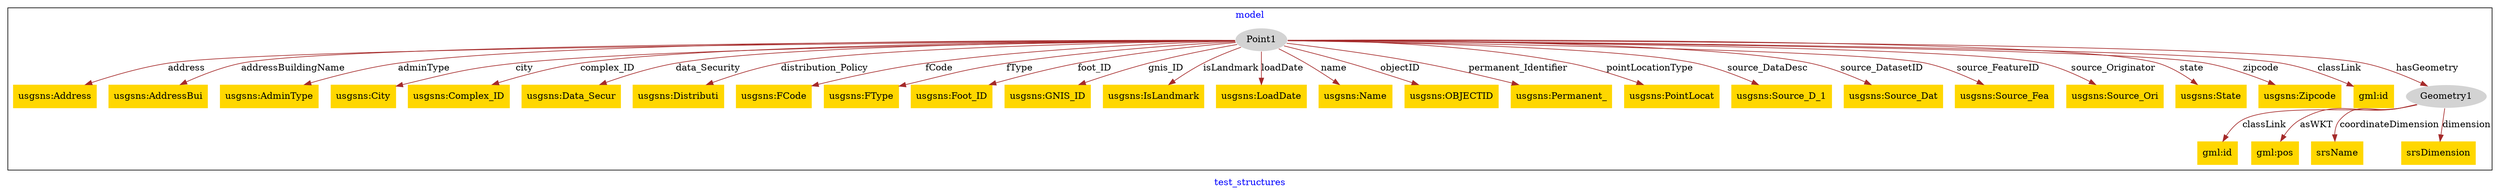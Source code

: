digraph n0 {
fontcolor="blue"
remincross="true"
label="test_structures"
subgraph cluster {
label="model"
n2[style="filled",color="white",fillcolor="lightgray",label="Point1"];
n3[shape="plaintext",style="filled",fillcolor="gold",label="usgsns:Address"];
n4[shape="plaintext",style="filled",fillcolor="gold",label="usgsns:AddressBui"];
n5[shape="plaintext",style="filled",fillcolor="gold",label="usgsns:AdminType"];
n6[shape="plaintext",style="filled",fillcolor="gold",label="usgsns:City"];
n7[shape="plaintext",style="filled",fillcolor="gold",label="usgsns:Complex_ID"];
n8[shape="plaintext",style="filled",fillcolor="gold",label="usgsns:Data_Secur"];
n9[shape="plaintext",style="filled",fillcolor="gold",label="usgsns:Distributi"];
n10[shape="plaintext",style="filled",fillcolor="gold",label="usgsns:FCode"];
n11[shape="plaintext",style="filled",fillcolor="gold",label="usgsns:FType"];
n12[shape="plaintext",style="filled",fillcolor="gold",label="usgsns:Foot_ID"];
n13[shape="plaintext",style="filled",fillcolor="gold",label="usgsns:GNIS_ID"];
n14[shape="plaintext",style="filled",fillcolor="gold",label="usgsns:IsLandmark"];
n15[shape="plaintext",style="filled",fillcolor="gold",label="usgsns:LoadDate"];
n16[shape="plaintext",style="filled",fillcolor="gold",label="usgsns:Name"];
n17[shape="plaintext",style="filled",fillcolor="gold",label="usgsns:OBJECTID"];
n18[shape="plaintext",style="filled",fillcolor="gold",label="usgsns:Permanent_"];
n19[shape="plaintext",style="filled",fillcolor="gold",label="usgsns:PointLocat"];
n20[shape="plaintext",style="filled",fillcolor="gold",label="usgsns:Source_D_1"];
n21[shape="plaintext",style="filled",fillcolor="gold",label="usgsns:Source_Dat"];
n22[shape="plaintext",style="filled",fillcolor="gold",label="usgsns:Source_Fea"];
n23[shape="plaintext",style="filled",fillcolor="gold",label="usgsns:Source_Ori"];
n24[shape="plaintext",style="filled",fillcolor="gold",label="usgsns:State"];
n25[shape="plaintext",style="filled",fillcolor="gold",label="usgsns:Zipcode"];
n26[shape="plaintext",style="filled",fillcolor="gold",label="gml:id"];
n27[style="filled",color="white",fillcolor="lightgray",label="Geometry1"];
n28[shape="plaintext",style="filled",fillcolor="gold",label="gml:id"];
n29[shape="plaintext",style="filled",fillcolor="gold",label="gml:pos"];
n30[shape="plaintext",style="filled",fillcolor="gold",label="srsName"];
n31[shape="plaintext",style="filled",fillcolor="gold",label="srsDimension"];
}
n2 -> n3[color="brown",fontcolor="black",label="address"]
n2 -> n4[color="brown",fontcolor="black",label="addressBuildingName"]
n2 -> n5[color="brown",fontcolor="black",label="adminType"]
n2 -> n6[color="brown",fontcolor="black",label="city"]
n2 -> n7[color="brown",fontcolor="black",label="complex_ID"]
n2 -> n8[color="brown",fontcolor="black",label="data_Security"]
n2 -> n9[color="brown",fontcolor="black",label="distribution_Policy"]
n2 -> n10[color="brown",fontcolor="black",label="fCode"]
n2 -> n11[color="brown",fontcolor="black",label="fType"]
n2 -> n12[color="brown",fontcolor="black",label="foot_ID"]
n2 -> n13[color="brown",fontcolor="black",label="gnis_ID"]
n2 -> n14[color="brown",fontcolor="black",label="isLandmark"]
n2 -> n15[color="brown",fontcolor="black",label="loadDate"]
n2 -> n16[color="brown",fontcolor="black",label="name"]
n2 -> n17[color="brown",fontcolor="black",label="objectID"]
n2 -> n18[color="brown",fontcolor="black",label="permanent_Identifier"]
n2 -> n19[color="brown",fontcolor="black",label="pointLocationType"]
n2 -> n20[color="brown",fontcolor="black",label="source_DataDesc"]
n2 -> n21[color="brown",fontcolor="black",label="source_DatasetID"]
n2 -> n22[color="brown",fontcolor="black",label="source_FeatureID"]
n2 -> n23[color="brown",fontcolor="black",label="source_Originator"]
n2 -> n24[color="brown",fontcolor="black",label="state"]
n2 -> n25[color="brown",fontcolor="black",label="zipcode"]
n2 -> n26[color="brown",fontcolor="black",label="classLink"]
n2 -> n27[color="brown",fontcolor="black",label="hasGeometry"]
n27 -> n28[color="brown",fontcolor="black",label="classLink"]
n27 -> n29[color="brown",fontcolor="black",label="asWKT"]
n27 -> n30[color="brown",fontcolor="black",label="coordinateDimension"]
n27 -> n31[color="brown",fontcolor="black",label="dimension"]
}
